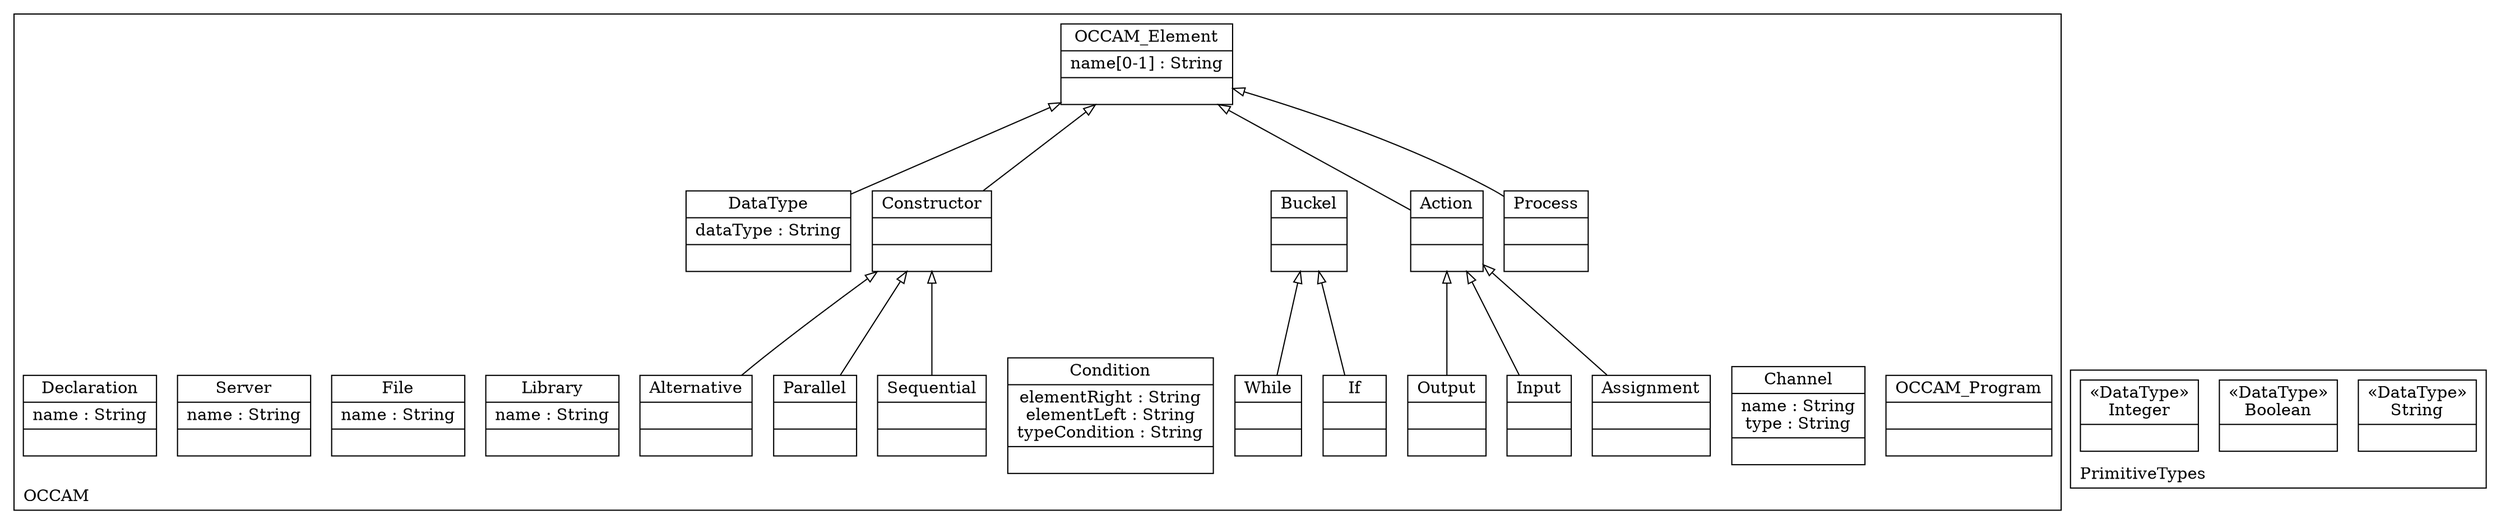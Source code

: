 digraph "KM3 Model in DOT" {
graph[rankdir=BT,labeljust=l,labelloc=t,nodeSep=0.75,compound=true];
 subgraph "cluster_OCCAM"{
labelloc=t
color=black
label=OCCAM
 node[shape=record];
OCCAM_Program[label="{OCCAM_Program| | }"]
;
 node[shape=record];
OCCAM_Element[label="{OCCAM_Element|name[0-1] : String| }"]
;
 node[shape=record];
Process[label="{Process| | }"]
 Process->OCCAM_Element[arrowhead=onormal,group=OCCAM_Element,minlen=2,constraint=true,]
;
 node[shape=record];
Channel[label="{Channel|name : String\ntype : String| }"]
;
 node[shape=record];
Action[label="{Action| | }"]
 Action->OCCAM_Element[arrowhead=onormal,group=OCCAM_Element,minlen=2,constraint=true,]
;
 node[shape=record];
Assignment[label="{Assignment| | }"]
 Assignment->Action[arrowhead=onormal,group=Action,minlen=2,constraint=true,]
;
 node[shape=record];
Input[label="{Input| | }"]
 Input->Action[arrowhead=onormal,group=Action,minlen=2,constraint=true,]
;
 node[shape=record];
Output[label="{Output| | }"]
 Output->Action[arrowhead=onormal,group=Action,minlen=2,constraint=true,]
;
 node[shape=record];
Constructor[label="{Constructor| | }"]
 Constructor->OCCAM_Element[arrowhead=onormal,group=OCCAM_Element,minlen=2,constraint=true,]
;
 node[shape=record];
Buckel[label="{Buckel| | }"]
;
 node[shape=record];
If[label="{If| | }"]
 If->Buckel[arrowhead=onormal,group=Buckel,minlen=2,constraint=true,]
;
 node[shape=record];
While[label="{While| | }"]
 While->Buckel[arrowhead=onormal,group=Buckel,minlen=2,constraint=true,]
;
 node[shape=record];
Condition[label="{Condition|elementRight : String\nelementLeft : String\ntypeCondition : String| }"]
;
 node[shape=record];
Sequential[label="{Sequential| | }"]
 Sequential->Constructor[arrowhead=onormal,group=Constructor,minlen=2,constraint=true,]
;
 node[shape=record];
Parallel[label="{Parallel| | }"]
 Parallel->Constructor[arrowhead=onormal,group=Constructor,minlen=2,constraint=true,]
;
 node[shape=record];
Alternative[label="{Alternative| | }"]
 Alternative->Constructor[arrowhead=onormal,group=Constructor,minlen=2,constraint=true,]
;
 node[shape=record];
DataType[label="{DataType|dataType : String| }"]
 DataType->OCCAM_Element[arrowhead=onormal,group=OCCAM_Element,minlen=2,constraint=true,]
;
 node[shape=record];
Library[label="{Library|name : String| }"]
;
 node[shape=record];
File[label="{File|name : String| }"]
;
 node[shape=record];
Server[label="{Server|name : String| }"]
;
 node[shape=record];
Declaration[label="{Declaration|name : String| }"]
;

} subgraph "cluster_PrimitiveTypes"{
labelloc=t
color=black
label=PrimitiveTypes
 node[shape=record];
String[label="{&#171;DataType&#187;\nString|}"]
;
 node[shape=record];
Boolean[label="{&#171;DataType&#187;\nBoolean|}"]
;
 node[shape=record];
Integer[label="{&#171;DataType&#187;\nInteger|}"]
;

}
}